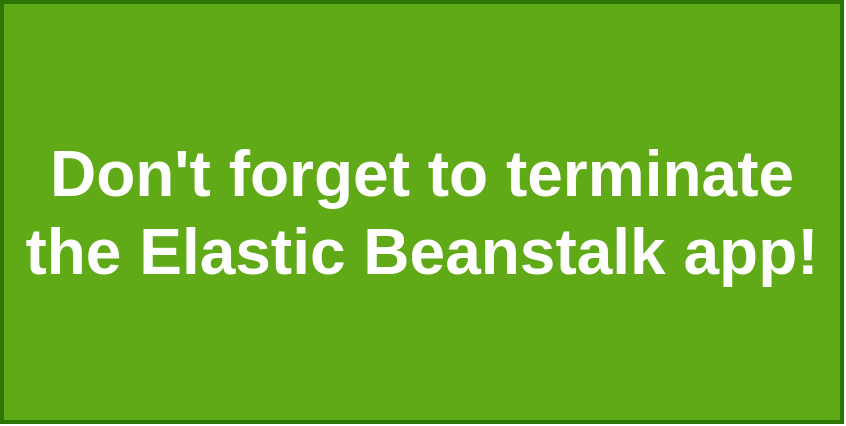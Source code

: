 <mxfile>
    <diagram id="54fc6e91-dc46-0006-33d2-0b6f42e0bc61" name="04 - remind">
        <mxGraphModel dx="953" dy="982" grid="1" gridSize="10" guides="1" tooltips="1" connect="1" arrows="1" fold="1" page="1" pageScale="1" pageWidth="3300" pageHeight="4681" background="#ffffff" math="0" shadow="0">
            <root>
                <mxCell id="0"/>
                <mxCell id="1" parent="0"/>
                <mxCell id="2" value="Don't forget to terminate the Elastic Beanstalk app!" style="rounded=0;whiteSpace=wrap;html=1;strokeWidth=2;fontSize=32;align=center;fillColor=#60a917;strokeColor=#2D7600;fontStyle=1;fontColor=#ffffff;" parent="1" vertex="1">
                    <mxGeometry x="620" y="180" width="420" height="210" as="geometry"/>
                </mxCell>
            </root>
        </mxGraphModel>
    </diagram>
    <diagram id="93ca1341-e49f-e3c5-b386-9a1cc1311372" name="05 - issues">
        <mxGraphModel dx="575" dy="468" grid="1" gridSize="10" guides="1" tooltips="1" connect="1" arrows="1" fold="1" page="1" pageScale="1" pageWidth="3300" pageHeight="4681" background="#ffffff" math="0" shadow="0">
            <root>
                <mxCell id="0"/>
                <mxCell id="1" parent="0"/>
                <mxCell id="2" value="How do we connect to a database from a container?" style="rounded=0;whiteSpace=wrap;html=1;strokeWidth=2;fontSize=16;align=center;strokeColor=#000;" parent="1" vertex="1">
                    <mxGeometry x="430" y="370" width="410" height="60" as="geometry"/>
                </mxCell>
                <mxCell id="3" value="Single Container Deployment Issues" style="text;html=1;strokeColor=#000;fillColor=none;align=center;verticalAlign=middle;whiteSpace=wrap;rounded=0;fontSize=20;fontStyle=1;fontColor=#000;" parent="1" vertex="1">
                    <mxGeometry x="522.5" y="150" width="225" height="60" as="geometry"/>
                </mxCell>
                <mxCell id="5" value="Our image was built multiple times" style="rounded=0;whiteSpace=wrap;html=1;strokeWidth=2;fontSize=16;align=center;strokeColor=#000;" parent="1" vertex="1">
                    <mxGeometry x="430" y="300" width="410" height="60" as="geometry"/>
                </mxCell>
                <mxCell id="6" value="The app was simple - no outside dependencies" style="rounded=0;whiteSpace=wrap;html=1;strokeWidth=2;fontSize=16;align=center;strokeColor=#000;" parent="1" vertex="1">
                    <mxGeometry x="430" y="230" width="410" height="60" as="geometry"/>
                </mxCell>
            </root>
        </mxGraphModel>
    </diagram>
    <diagram id="6f4db330-362f-f4d7-7f4a-f52c910a2537" name="06 - fib">
        <mxGraphModel dx="1207" dy="982" grid="1" gridSize="10" guides="1" tooltips="1" connect="1" arrows="1" fold="1" page="1" pageScale="1" pageWidth="3300" pageHeight="4681" background="#ffffff" math="0" shadow="0">
            <root>
                <mxCell id="0"/>
                <mxCell id="1" parent="0"/>
                <mxCell id="2" value="1" style="rounded=0;whiteSpace=wrap;html=1;strokeWidth=2;fontSize=20;align=center;strokeColor=#000;" parent="1" vertex="1">
                    <mxGeometry x="320" y="270" width="60" height="50" as="geometry"/>
                </mxCell>
                <mxCell id="3" value="Fib Sequence:" style="text;html=1;strokeColor=#000;fillColor=none;align=center;verticalAlign=middle;whiteSpace=wrap;rounded=0;fontSize=20;fontStyle=1;fontColor=#000;" parent="1" vertex="1">
                    <mxGeometry x="280" y="230" width="200" height="20" as="geometry"/>
                </mxCell>
                <mxCell id="4" value="1" style="rounded=0;whiteSpace=wrap;html=1;strokeWidth=2;fontSize=20;align=center;strokeColor=#000;" parent="1" vertex="1">
                    <mxGeometry x="380" y="270" width="60" height="50" as="geometry"/>
                </mxCell>
                <mxCell id="5" value="2" style="rounded=0;whiteSpace=wrap;html=1;strokeWidth=2;fontSize=20;align=center;strokeColor=#000;" parent="1" vertex="1">
                    <mxGeometry x="440" y="270" width="60" height="50" as="geometry"/>
                </mxCell>
                <mxCell id="6" value="3" style="rounded=0;whiteSpace=wrap;html=1;strokeWidth=2;fontSize=20;align=center;strokeColor=#000;" parent="1" vertex="1">
                    <mxGeometry x="500" y="270" width="60" height="50" as="geometry"/>
                </mxCell>
                <mxCell id="7" value="5" style="rounded=0;whiteSpace=wrap;html=1;strokeWidth=2;fontSize=20;align=center;strokeColor=#000;" parent="1" vertex="1">
                    <mxGeometry x="560" y="270" width="60" height="50" as="geometry"/>
                </mxCell>
                <mxCell id="8" value="8" style="rounded=0;whiteSpace=wrap;html=1;strokeWidth=2;fontSize=20;align=center;strokeColor=#000;" parent="1" vertex="1">
                    <mxGeometry x="620" y="270" width="60" height="50" as="geometry"/>
                </mxCell>
                <mxCell id="9" value="13" style="rounded=0;whiteSpace=wrap;html=1;strokeWidth=2;fontSize=20;align=center;strokeColor=#000;" parent="1" vertex="1">
                    <mxGeometry x="680" y="270" width="60" height="50" as="geometry"/>
                </mxCell>
                <mxCell id="10" value="21" style="rounded=0;whiteSpace=wrap;html=1;strokeWidth=2;fontSize=20;align=center;strokeColor=#000;" parent="1" vertex="1">
                    <mxGeometry x="740" y="270" width="60" height="50" as="geometry"/>
                </mxCell>
                <mxCell id="11" value="..." style="rounded=0;whiteSpace=wrap;html=1;strokeWidth=2;fontSize=20;align=center;strokeColor=#000;" parent="1" vertex="1">
                    <mxGeometry x="800" y="270" width="60" height="50" as="geometry"/>
                </mxCell>
                <mxCell id="21" value="0" style="text;html=1;strokeColor=#000;fillColor=none;align=center;verticalAlign=middle;whiteSpace=wrap;rounded=0;fontSize=20;fontColor=#000;" parent="1" vertex="1">
                    <mxGeometry x="330" y="330" width="40" height="20" as="geometry"/>
                </mxCell>
                <mxCell id="22" value="1" style="text;html=1;strokeColor=#000;fillColor=none;align=center;verticalAlign=middle;whiteSpace=wrap;rounded=0;fontSize=20;fontColor=#000;" parent="1" vertex="1">
                    <mxGeometry x="390" y="330" width="40" height="20" as="geometry"/>
                </mxCell>
                <mxCell id="23" value="2" style="text;html=1;strokeColor=#000;fillColor=none;align=center;verticalAlign=middle;whiteSpace=wrap;rounded=0;fontSize=20;fontColor=#000;" parent="1" vertex="1">
                    <mxGeometry x="450" y="330" width="40" height="20" as="geometry"/>
                </mxCell>
                <mxCell id="24" value="3" style="text;html=1;strokeColor=#000;fillColor=none;align=center;verticalAlign=middle;whiteSpace=wrap;rounded=0;fontSize=20;fontColor=#000;" parent="1" vertex="1">
                    <mxGeometry x="510" y="330" width="40" height="20" as="geometry"/>
                </mxCell>
                <mxCell id="25" value="4" style="text;html=1;strokeColor=#000;fillColor=none;align=center;verticalAlign=middle;whiteSpace=wrap;rounded=0;fontSize=20;fontColor=#000;" parent="1" vertex="1">
                    <mxGeometry x="570" y="330" width="40" height="20" as="geometry"/>
                </mxCell>
                <mxCell id="26" value="5" style="text;html=1;strokeColor=#000;fillColor=none;align=center;verticalAlign=middle;whiteSpace=wrap;rounded=0;fontSize=20;fontColor=#000;" parent="1" vertex="1">
                    <mxGeometry x="630" y="330" width="40" height="20" as="geometry"/>
                </mxCell>
                <mxCell id="27" value="6" style="text;html=1;strokeColor=#000;fillColor=none;align=center;verticalAlign=middle;whiteSpace=wrap;rounded=0;fontSize=20;fontColor=#000;" parent="1" vertex="1">
                    <mxGeometry x="690" y="330" width="40" height="20" as="geometry"/>
                </mxCell>
                <mxCell id="28" value="7" style="text;html=1;strokeColor=#000;fillColor=none;align=center;verticalAlign=middle;whiteSpace=wrap;rounded=0;fontSize=20;fontColor=#000;" parent="1" vertex="1">
                    <mxGeometry x="750" y="330" width="40" height="20" as="geometry"/>
                </mxCell>
                <mxCell id="29" value="Value" style="rounded=0;whiteSpace=wrap;html=1;strokeWidth=2;fontSize=20;align=center;fillColor=#1ba1e2;strokeColor=#000;fontColor=#ffffff;" parent="1" vertex="1">
                    <mxGeometry x="230" y="270" width="90" height="50" as="geometry"/>
                </mxCell>
                <mxCell id="30" value="Index" style="rounded=0;whiteSpace=wrap;html=1;strokeWidth=2;fontSize=20;align=center;fillColor=#60a917;strokeColor=#000;fontColor=#ffffff;" parent="1" vertex="1">
                    <mxGeometry x="230" y="320" width="90" height="40" as="geometry"/>
                </mxCell>
                <mxCell id="31" style="edgeStyle=orthogonalEdgeStyle;rounded=0;html=1;exitX=0.5;exitY=0;entryX=0.5;entryY=0;jettySize=auto;orthogonalLoop=1;strokeWidth=3;fontSize=16;strokeColor=#000;" parent="1" source="27" target="27" edge="1">
                    <mxGeometry relative="1" as="geometry"/>
                </mxCell>
            </root>
        </mxGraphModel>
    </diagram>
    <diagram id="251265c4-1342-70f2-24f1-a15969e57a1b" name="08 - mock">
        <mxGraphModel dx="1207" dy="982" grid="1" gridSize="10" guides="1" tooltips="1" connect="1" arrows="1" fold="1" page="1" pageScale="1" pageWidth="3300" pageHeight="4681" background="#ffffff" math="0" shadow="0">
            <root>
                <mxCell id="0"/>
                <mxCell id="1" parent="0"/>
                <mxCell id="2" value="" style="strokeWidth=1;shadow=0;dashed=0;align=center;html=1;shape=mxgraph.mockup.containers.browserWindow;rSize=0;fillColor=#ffffff;strokeColor=#666666;mainText=,;recursiveResize=0;fontSize=20;fontColor=#000;" parent="1" vertex="1">
                    <mxGeometry x="330" y="200" width="620" height="430" as="geometry"/>
                </mxCell>
                <mxCell id="3" value="Page 1" style="strokeWidth=1;shadow=0;dashed=0;align=center;html=1;shape=mxgraph.mockup.containers.anchor;fontSize=17;fontColor=#666666;align=left;" parent="2" vertex="1">
                    <mxGeometry x="60" y="12" width="110" height="26" as="geometry"/>
                </mxCell>
                <mxCell id="4" value="https://www.draw.io" style="strokeWidth=1;shadow=0;dashed=0;align=center;html=1;shape=mxgraph.mockup.containers.anchor;rSize=0;fontSize=17;fontColor=#666666;align=left;" parent="2" vertex="1">
                    <mxGeometry x="130" y="60" width="250" height="26" as="geometry"/>
                </mxCell>
                <mxCell id="5" value="Fib Calculator" style="rounded=0;whiteSpace=wrap;html=1;strokeWidth=2;fontSize=20;align=center;" parent="2" vertex="1">
                    <mxGeometry y="110" width="620" height="50" as="geometry"/>
                </mxCell>
                <mxCell id="6" value="7" style="rounded=0;whiteSpace=wrap;html=1;strokeWidth=2;fontSize=20;align=center;" parent="2" vertex="1">
                    <mxGeometry x="310" y="185" width="100" height="30" as="geometry"/>
                </mxCell>
                <mxCell id="7" value="Submit" style="rounded=0;whiteSpace=wrap;html=1;strokeWidth=2;fontSize=20;align=center;" parent="2" vertex="1">
                    <mxGeometry x="420" y="185" width="100" height="30" as="geometry"/>
                </mxCell>
                <mxCell id="8" value="Enter your index:" style="text;html=1;strokeColor=none;fillColor=none;align=center;verticalAlign=middle;whiteSpace=wrap;rounded=0;fontSize=20;fontColor=#000;" parent="2" vertex="1">
                    <mxGeometry x="130" y="190" width="170" height="20" as="geometry"/>
                </mxCell>
                <mxCell id="9" value="Indicies I have seen:" style="text;html=1;strokeColor=none;fillColor=none;align=center;verticalAlign=middle;whiteSpace=wrap;rounded=0;fontSize=20;fontStyle=1;fontColor=#000;" parent="2" vertex="1">
                    <mxGeometry x="205" y="240" width="210" height="20" as="geometry"/>
                </mxCell>
                <mxCell id="10" value="Calculated Values:" style="text;html=1;strokeColor=none;fillColor=none;align=center;verticalAlign=middle;whiteSpace=wrap;rounded=0;fontSize=20;fontStyle=1;fontColor=#000;" parent="2" vertex="1">
                    <mxGeometry x="205" y="320" width="210" height="20" as="geometry"/>
                </mxCell>
                <mxCell id="11" value="For index 10 I calculated 89" style="text;html=1;strokeColor=none;fillColor=none;align=center;verticalAlign=middle;whiteSpace=wrap;rounded=0;fontSize=20;fontColor=#000;" parent="2" vertex="1">
                    <mxGeometry x="170" y="367" width="280" height="20" as="geometry"/>
                </mxCell>
                <mxCell id="12" value="For index 5 I calculated 8" style="text;html=1;strokeColor=none;fillColor=none;align=center;verticalAlign=middle;whiteSpace=wrap;rounded=0;fontSize=20;fontColor=#000;" parent="2" vertex="1">
                    <mxGeometry x="170" y="397" width="280" height="20" as="geometry"/>
                </mxCell>
                <mxCell id="13" value="10, 5, 7" style="text;html=1;strokeColor=none;fillColor=none;align=center;verticalAlign=middle;whiteSpace=wrap;rounded=0;fontSize=20;fontColor=#000;" parent="2" vertex="1">
                    <mxGeometry x="180" y="270" width="280" height="20" as="geometry"/>
                </mxCell>
                <mxCell id="14" style="edgeStyle=orthogonalEdgeStyle;rounded=0;html=1;exitX=0.5;exitY=1;entryX=0.5;entryY=1;jettySize=auto;orthogonalLoop=1;strokeWidth=3;fontSize=32;" parent="2" source="6" target="6" edge="1">
                    <mxGeometry relative="1" as="geometry"/>
                </mxCell>
                <mxCell id="15" value="For index 7 I calculated 21" style="text;html=1;strokeColor=none;fillColor=none;align=center;verticalAlign=middle;whiteSpace=wrap;rounded=0;fontSize=20;fontColor=#000;" parent="2" vertex="1">
                    <mxGeometry x="170" y="345" width="280" height="20" as="geometry"/>
                </mxCell>
                <mxCell id="16" style="edgeStyle=orthogonalEdgeStyle;rounded=0;html=1;exitX=0.75;exitY=1;entryX=0.75;entryY=1;jettySize=auto;orthogonalLoop=1;strokeWidth=3;fontSize=32;" parent="2" source="13" target="13" edge="1">
                    <mxGeometry relative="1" as="geometry"/>
                </mxCell>
            </root>
        </mxGraphModel>
    </diagram>
    <diagram name="09 - other" id="14dd3292-0138-9fc9-73a6-5a146a486358">
        <mxGraphModel dx="1386" dy="982" grid="1" gridSize="10" guides="1" tooltips="1" connect="1" arrows="1" fold="1" page="1" pageScale="1" pageWidth="3300" pageHeight="4681" background="#ffffff" math="0" shadow="0">
            <root>
                <mxCell id="0"/>
                <mxCell id="1" parent="0"/>
                <mxCell id="2" value="" style="strokeWidth=1;shadow=0;dashed=0;align=center;html=1;shape=mxgraph.mockup.containers.browserWindow;rSize=0;fillColor=#ffffff;strokeColor=#666666;mainText=,;recursiveResize=0;fontSize=20;" parent="1" vertex="1">
                    <mxGeometry x="310" y="110" width="620" height="430" as="geometry"/>
                </mxCell>
                <mxCell id="3" value="Page 1" style="strokeWidth=1;shadow=0;dashed=0;align=center;html=1;shape=mxgraph.mockup.containers.anchor;fontSize=17;fontColor=#666666;align=left;" parent="2" vertex="1">
                    <mxGeometry x="60" y="12" width="110" height="26" as="geometry"/>
                </mxCell>
                <mxCell id="4" value="https://www.draw.io" style="strokeWidth=1;shadow=0;dashed=0;align=center;html=1;shape=mxgraph.mockup.containers.anchor;rSize=0;fontSize=17;fontColor=#666666;align=left;" parent="2" vertex="1">
                    <mxGeometry x="130" y="60" width="250" height="26" as="geometry"/>
                </mxCell>
                <mxCell id="5" value="Fib Calculator" style="rounded=0;whiteSpace=wrap;html=1;strokeWidth=2;fontSize=20;align=center;" parent="2" vertex="1">
                    <mxGeometry y="110" width="620" height="50" as="geometry"/>
                </mxCell>
                <mxCell id="6" value="7" style="rounded=0;whiteSpace=wrap;html=1;strokeWidth=2;fontSize=20;align=center;" parent="2" vertex="1">
                    <mxGeometry x="310" y="185" width="100" height="30" as="geometry"/>
                </mxCell>
                <mxCell id="7" value="Submit" style="rounded=0;whiteSpace=wrap;html=1;strokeWidth=2;fontSize=20;align=center;" parent="2" vertex="1">
                    <mxGeometry x="420" y="185" width="100" height="30" as="geometry"/>
                </mxCell>
                <mxCell id="8" value="Enter your index:" style="text;html=1;strokeColor=none;fillColor=none;align=center;verticalAlign=middle;whiteSpace=wrap;rounded=0;fontSize=20;" parent="2" vertex="1">
                    <mxGeometry x="130" y="190" width="170" height="20" as="geometry"/>
                </mxCell>
                <mxCell id="9" value="Indicies I have seen:" style="text;html=1;strokeColor=none;fillColor=none;align=center;verticalAlign=middle;whiteSpace=wrap;rounded=0;fontSize=20;fontStyle=1" parent="2" vertex="1">
                    <mxGeometry x="205" y="240" width="210" height="20" as="geometry"/>
                </mxCell>
                <mxCell id="10" value="Calculated Values:" style="text;html=1;strokeColor=none;fillColor=none;align=center;verticalAlign=middle;whiteSpace=wrap;rounded=0;fontSize=20;fontStyle=1" parent="2" vertex="1">
                    <mxGeometry x="205" y="320" width="210" height="20" as="geometry"/>
                </mxCell>
                <mxCell id="11" value="For index 10 I calculated 89" style="text;html=1;strokeColor=none;fillColor=none;align=center;verticalAlign=middle;whiteSpace=wrap;rounded=0;fontSize=20;" parent="2" vertex="1">
                    <mxGeometry x="170" y="367" width="280" height="20" as="geometry"/>
                </mxCell>
                <mxCell id="12" value="For index 5 I calculated 8" style="text;html=1;strokeColor=none;fillColor=none;align=center;verticalAlign=middle;whiteSpace=wrap;rounded=0;fontSize=20;" parent="2" vertex="1">
                    <mxGeometry x="170" y="397" width="280" height="20" as="geometry"/>
                </mxCell>
                <mxCell id="13" value="10, 5, 7" style="text;html=1;strokeColor=none;fillColor=none;align=center;verticalAlign=middle;whiteSpace=wrap;rounded=0;fontSize=20;" parent="2" vertex="1">
                    <mxGeometry x="180" y="270" width="280" height="20" as="geometry"/>
                </mxCell>
                <mxCell id="14" style="edgeStyle=orthogonalEdgeStyle;rounded=0;html=1;exitX=0.5;exitY=1;entryX=0.5;entryY=1;jettySize=auto;orthogonalLoop=1;strokeWidth=3;fontSize=32;" parent="2" source="6" target="6" edge="1">
                    <mxGeometry relative="1" as="geometry"/>
                </mxCell>
                <mxCell id="15" value="For index 7 I calculated 21" style="text;html=1;strokeColor=none;fillColor=none;align=center;verticalAlign=middle;whiteSpace=wrap;rounded=0;fontSize=20;" parent="2" vertex="1">
                    <mxGeometry x="170" y="345" width="280" height="20" as="geometry"/>
                </mxCell>
                <mxCell id="16" style="edgeStyle=orthogonalEdgeStyle;rounded=0;html=1;exitX=0.75;exitY=1;entryX=0.75;entryY=1;jettySize=auto;orthogonalLoop=1;strokeWidth=3;fontSize=32;" parent="2" source="13" target="13" edge="1">
                    <mxGeometry relative="1" as="geometry"/>
                </mxCell>
                <mxCell id="17" value="" style="strokeWidth=1;shadow=0;dashed=0;align=center;html=1;shape=mxgraph.mockup.containers.browserWindow;rSize=0;fillColor=#ffffff;strokeColor=#666666;mainText=,;recursiveResize=0;fontSize=20;" parent="1" vertex="1">
                    <mxGeometry x="950" y="110" width="620" height="430" as="geometry"/>
                </mxCell>
                <mxCell id="18" value="Page 1" style="strokeWidth=1;shadow=0;dashed=0;align=center;html=1;shape=mxgraph.mockup.containers.anchor;fontSize=17;fontColor=#666666;align=left;" parent="17" vertex="1">
                    <mxGeometry x="60" y="12" width="110" height="26" as="geometry"/>
                </mxCell>
                <mxCell id="19" value="https://www.draw.io" style="strokeWidth=1;shadow=0;dashed=0;align=center;html=1;shape=mxgraph.mockup.containers.anchor;rSize=0;fontSize=17;fontColor=#666666;align=left;" parent="17" vertex="1">
                    <mxGeometry x="130" y="60" width="250" height="26" as="geometry"/>
                </mxCell>
                <mxCell id="20" value="Fib Calculator" style="rounded=0;whiteSpace=wrap;html=1;strokeWidth=2;fontSize=20;align=center;" parent="17" vertex="1">
                    <mxGeometry y="110" width="620" height="50" as="geometry"/>
                </mxCell>
                <mxCell id="23" value="Im some other page" style="text;html=1;strokeColor=none;fillColor=none;align=center;verticalAlign=middle;whiteSpace=wrap;rounded=0;fontSize=20;" parent="17" vertex="1">
                    <mxGeometry x="225" y="190" width="170" height="20" as="geometry"/>
                </mxCell>
                <mxCell id="29" style="edgeStyle=orthogonalEdgeStyle;rounded=0;html=1;exitX=0.5;exitY=1;entryX=0.5;entryY=1;jettySize=auto;orthogonalLoop=1;strokeWidth=3;fontSize=32;" parent="17" edge="1">
                    <mxGeometry relative="1" as="geometry">
                        <mxPoint x="360" y="215" as="sourcePoint"/>
                        <mxPoint x="360" y="215" as="targetPoint"/>
                    </mxGeometry>
                </mxCell>
            </root>
        </mxGraphModel>
    </diagram>
    <diagram id="339b960a-f68f-f5a7-eaef-f196dfac6a0c" name="07 - app">
        <mxGraphModel dx="1386" dy="982" grid="1" gridSize="10" guides="1" tooltips="1" connect="1" arrows="1" fold="1" page="1" pageScale="1" pageWidth="3300" pageHeight="4681" background="#ffffff" math="0" shadow="0">
            <root>
                <mxCell id="0"/>
                <mxCell id="1" parent="0"/>
                <mxCell id="2" value="" style="strokeWidth=1;shadow=0;dashed=0;align=center;html=1;shape=mxgraph.mockup.containers.browserWindow;rSize=0;fillColor=#ffffff;strokeColor=#000;mainText=,;recursiveResize=0;fontSize=20;" parent="1" vertex="1">
                    <mxGeometry x="340" y="305" width="330" height="220" as="geometry"/>
                </mxCell>
                <mxCell id="3" value="Page 1" style="strokeWidth=1;shadow=0;dashed=0;align=center;html=1;shape=mxgraph.mockup.containers.anchor;fontSize=17;fontColor=#666666;align=left;strokeColor=#000;" parent="2" vertex="1">
                    <mxGeometry x="60" y="12" width="110" height="26" as="geometry"/>
                </mxCell>
                <mxCell id="4" value="https://www.draw.io" style="strokeWidth=1;shadow=0;dashed=0;align=center;html=1;shape=mxgraph.mockup.containers.anchor;rSize=0;fontSize=17;fontColor=#666666;align=left;strokeColor=#000;" parent="2" vertex="1">
                    <mxGeometry x="130" y="60" width="250" height="26" as="geometry"/>
                </mxCell>
                <mxCell id="6" style="edgeStyle=orthogonalEdgeStyle;rounded=0;html=1;exitX=0;exitY=0.5;jettySize=auto;orthogonalLoop=1;strokeWidth=3;fontSize=20;strokeColor=#000;" parent="1" source="5" edge="1">
                    <mxGeometry relative="1" as="geometry">
                        <mxPoint x="670" y="415" as="targetPoint"/>
                    </mxGeometry>
                </mxCell>
                <mxCell id="12" style="edgeStyle=orthogonalEdgeStyle;rounded=0;html=1;exitX=1;exitY=0.5;jettySize=auto;orthogonalLoop=1;strokeWidth=3;fontSize=20;strokeColor=#000;" parent="1" source="5" target="8" edge="1">
                    <mxGeometry relative="1" as="geometry"/>
                </mxCell>
                <mxCell id="13" style="edgeStyle=orthogonalEdgeStyle;rounded=0;html=1;exitX=1;exitY=0.5;entryX=0;entryY=0.5;jettySize=auto;orthogonalLoop=1;strokeWidth=3;fontSize=20;strokeColor=#000;" parent="1" source="5" target="7" edge="1">
                    <mxGeometry relative="1" as="geometry"/>
                </mxCell>
                <mxCell id="5" value="Nginx" style="rounded=0;whiteSpace=wrap;html=1;strokeWidth=2;fontSize=20;align=center;strokeColor=#000;" parent="1" vertex="1">
                    <mxGeometry x="740" y="373" width="150" height="84" as="geometry"/>
                </mxCell>
                <mxCell id="18" style="edgeStyle=orthogonalEdgeStyle;rounded=0;html=1;exitX=0.5;exitY=1;entryX=0.5;entryY=0;jettySize=auto;orthogonalLoop=1;strokeWidth=3;fontSize=20;strokeColor=#000;" parent="1" source="7" target="8" edge="1">
                    <mxGeometry relative="1" as="geometry"/>
                </mxCell>
                <mxCell id="7" value="React Server" style="rounded=0;whiteSpace=wrap;html=1;strokeWidth=2;fontSize=20;align=center;strokeColor=#000;" parent="1" vertex="1">
                    <mxGeometry x="970" y="259" width="150" height="84" as="geometry"/>
                </mxCell>
                <mxCell id="14" style="edgeStyle=orthogonalEdgeStyle;rounded=0;html=1;exitX=1;exitY=0.5;jettySize=auto;orthogonalLoop=1;strokeWidth=3;fontSize=20;strokeColor=#000;" parent="1" source="8" target="9" edge="1">
                    <mxGeometry relative="1" as="geometry"/>
                </mxCell>
                <mxCell id="15" style="edgeStyle=orthogonalEdgeStyle;rounded=0;html=1;exitX=1;exitY=0.5;entryX=0;entryY=0.5;jettySize=auto;orthogonalLoop=1;strokeWidth=3;fontSize=20;strokeColor=#000;" parent="1" source="8" target="11" edge="1">
                    <mxGeometry relative="1" as="geometry"/>
                </mxCell>
                <mxCell id="8" value="Express Server" style="rounded=0;whiteSpace=wrap;html=1;strokeWidth=2;fontSize=20;align=center;strokeColor=#000;" parent="1" vertex="1">
                    <mxGeometry x="970" y="373" width="150" height="84" as="geometry"/>
                </mxCell>
                <mxCell id="20" style="edgeStyle=orthogonalEdgeStyle;rounded=0;html=1;exitX=0.75;exitY=0;entryX=0.75;entryY=1;jettySize=auto;orthogonalLoop=1;strokeWidth=3;fontSize=20;strokeColor=#000;" parent="1" source="9" target="16" edge="1">
                    <mxGeometry relative="1" as="geometry"/>
                </mxCell>
                <mxCell id="9" value="Redis" style="rounded=0;whiteSpace=wrap;html=1;strokeWidth=2;fontSize=20;align=center;strokeColor=#000;" parent="1" vertex="1">
                    <mxGeometry x="1200" y="373" width="150" height="84" as="geometry"/>
                </mxCell>
                <mxCell id="10" value="Development" style="rounded=0;whiteSpace=wrap;html=1;strokeWidth=2;fontSize=20;align=center;fillColor=#1ba1e2;strokeColor=#006EAF;fontStyle=1;fontColor=#ffffff;" parent="1" vertex="1">
                    <mxGeometry x="440" y="200" width="220" height="70" as="geometry"/>
                </mxCell>
                <mxCell id="11" value="Postgres" style="rounded=0;whiteSpace=wrap;html=1;strokeWidth=2;fontSize=20;align=center;strokeColor=#000;" parent="1" vertex="1">
                    <mxGeometry x="1200" y="490" width="150" height="84" as="geometry"/>
                </mxCell>
                <mxCell id="19" style="edgeStyle=orthogonalEdgeStyle;rounded=0;html=1;exitX=0.25;exitY=1;entryX=0.25;entryY=0;jettySize=auto;orthogonalLoop=1;strokeWidth=3;fontSize=20;strokeColor=#000;" parent="1" source="16" target="9" edge="1">
                    <mxGeometry relative="1" as="geometry"/>
                </mxCell>
                <mxCell id="16" value="Worker" style="rounded=0;whiteSpace=wrap;html=1;strokeWidth=2;fontSize=20;align=center;strokeColor=#000;" parent="1" vertex="1">
                    <mxGeometry x="1200" y="259" width="150" height="84" as="geometry"/>
                </mxCell>
            </root>
        </mxGraphModel>
    </diagram>
    <diagram name="10 - redis" id="64a60919-5447-65ff-3a68-9b141820febf">
        <mxGraphModel dx="1386" dy="982" grid="1" gridSize="10" guides="1" tooltips="1" connect="1" arrows="1" fold="1" page="1" pageScale="1" pageWidth="3300" pageHeight="4681" background="#ffffff" math="0" shadow="0">
            <root>
                <mxCell id="0"/>
                <mxCell id="1" parent="0"/>
                <mxCell id="2" value="" style="strokeWidth=1;shadow=0;dashed=0;align=center;html=1;shape=mxgraph.mockup.containers.browserWindow;rSize=0;fillColor=none;mainText=,;recursiveResize=0;fontSize=20;" parent="1" vertex="1">
                    <mxGeometry x="310" y="110" width="620" height="430" as="geometry"/>
                </mxCell>
                <mxCell id="3" value="Page 1" style="strokeWidth=1;shadow=0;dashed=0;align=center;html=1;shape=mxgraph.mockup.containers.anchor;fontSize=17;fontColor=#666666;align=left;strokeColor=#000;" parent="2" vertex="1">
                    <mxGeometry x="60" y="12" width="110" height="26" as="geometry"/>
                </mxCell>
                <mxCell id="4" value="https://www.draw.io" style="strokeWidth=1;shadow=0;dashed=0;align=center;html=1;shape=mxgraph.mockup.containers.anchor;rSize=0;fontSize=17;fontColor=#666666;align=left;strokeColor=#000;" parent="2" vertex="1">
                    <mxGeometry x="130" y="60" width="250" height="26" as="geometry"/>
                </mxCell>
                <mxCell id="5" value="Fib Calculator" style="rounded=0;whiteSpace=wrap;html=1;strokeWidth=2;fontSize=20;align=center;strokeColor=#000;" parent="2" vertex="1">
                    <mxGeometry y="110" width="620" height="50" as="geometry"/>
                </mxCell>
                <mxCell id="6" value="" style="rounded=0;whiteSpace=wrap;html=1;strokeWidth=2;fontSize=20;align=center;strokeColor=#000;" parent="2" vertex="1">
                    <mxGeometry x="310" y="185" width="100" height="30" as="geometry"/>
                </mxCell>
                <mxCell id="7" value="Submit" style="rounded=0;whiteSpace=wrap;html=1;strokeWidth=2;fontSize=20;align=center;strokeColor=#000;" parent="2" vertex="1">
                    <mxGeometry x="420" y="185" width="100" height="30" as="geometry"/>
                </mxCell>
                <mxCell id="8" value="Enter your value:" style="text;html=1;strokeColor=#000;fillColor=none;align=center;verticalAlign=middle;whiteSpace=wrap;rounded=0;fontSize=20;fontColor=#000;" parent="2" vertex="1">
                    <mxGeometry x="130" y="190" width="170" height="20" as="geometry"/>
                </mxCell>
                <mxCell id="9" value="Values I have seen:" style="text;html=1;strokeColor=#000;fillColor=none;align=center;verticalAlign=middle;whiteSpace=wrap;rounded=0;fontSize=20;fontStyle=1;fontColor=#000;" parent="2" vertex="1">
                    <mxGeometry x="205" y="240" width="210" height="20" as="geometry"/>
                </mxCell>
                <mxCell id="10" value="Calculated Values:" style="text;html=1;strokeColor=#000;fillColor=none;align=center;verticalAlign=middle;whiteSpace=wrap;rounded=0;fontSize=20;fontStyle=1;fontColor=#000;" parent="2" vertex="1">
                    <mxGeometry x="205" y="320" width="210" height="20" as="geometry"/>
                </mxCell>
                <mxCell id="11" value="For index 10 I calculated 89" style="text;html=1;strokeColor=#000;fillColor=none;align=center;verticalAlign=middle;whiteSpace=wrap;rounded=0;fontSize=20;fontColor=#000;" parent="2" vertex="1">
                    <mxGeometry x="170" y="360" width="280" height="20" as="geometry"/>
                </mxCell>
                <mxCell id="12" value="For index 5 I calculated 8" style="text;html=1;strokeColor=#000;fillColor=none;align=center;verticalAlign=middle;whiteSpace=wrap;rounded=0;fontSize=20;fontColor=#000;" parent="2" vertex="1">
                    <mxGeometry x="170" y="390" width="280" height="20" as="geometry"/>
                </mxCell>
                <mxCell id="13" value="10, 5" style="text;html=1;strokeColor=#000;fillColor=none;align=center;verticalAlign=middle;whiteSpace=wrap;rounded=0;fontSize=20;fontColor=#000;" parent="2" vertex="1">
                    <mxGeometry x="255" y="270" width="110" height="20" as="geometry"/>
                </mxCell>
                <mxCell id="18" style="edgeStyle=orthogonalEdgeStyle;rounded=0;html=1;exitX=0;exitY=0.5;entryX=1;entryY=0.25;jettySize=auto;orthogonalLoop=1;strokeWidth=3;fontSize=14;strokeColor=#000;" parent="1" source="15" target="12" edge="1">
                    <mxGeometry relative="1" as="geometry"/>
                </mxCell>
                <mxCell id="15" value="Redis" style="rounded=0;whiteSpace=wrap;html=1;strokeWidth=2;fontSize=20;align=center;fillColor=#60a917;strokeColor=#000;fontColor=#ffffff;" parent="1" vertex="1">
                    <mxGeometry x="980" y="450" width="150" height="84" as="geometry"/>
                </mxCell>
                <mxCell id="17" style="edgeStyle=orthogonalEdgeStyle;rounded=0;html=1;exitX=0;exitY=0.5;jettySize=auto;orthogonalLoop=1;strokeWidth=3;fontSize=14;strokeColor=#000;" parent="1" source="16" target="13" edge="1">
                    <mxGeometry relative="1" as="geometry"/>
                </mxCell>
                <mxCell id="16" value="Postgres" style="rounded=0;whiteSpace=wrap;html=1;strokeWidth=2;fontSize=20;align=center;fillColor=#1ba1e2;strokeColor=#000;fontColor=#ffffff;" parent="1" vertex="1">
                    <mxGeometry x="980" y="348" width="150" height="84" as="geometry"/>
                </mxCell>
            </root>
        </mxGraphModel>
    </diagram>
    <diagram id="b2166a49-05ca-0dec-abb6-9b23968dccc9" name="09 - flow">
        <mxGraphModel dx="1386" dy="982" grid="1" gridSize="10" guides="1" tooltips="1" connect="1" arrows="1" fold="1" page="1" pageScale="1" pageWidth="3300" pageHeight="4681" background="#ffffff" math="0" shadow="0">
            <root>
                <mxCell id="0"/>
                <mxCell id="1" parent="0"/>
                <mxCell id="4" style="edgeStyle=orthogonalEdgeStyle;rounded=0;html=1;exitX=1;exitY=0.5;jettySize=auto;orthogonalLoop=1;strokeWidth=3;fontSize=20;strokeColor=#000;" parent="1" source="2" target="3" edge="1">
                    <mxGeometry relative="1" as="geometry"/>
                </mxCell>
                <mxCell id="2" value="User submits number" style="rounded=0;whiteSpace=wrap;html=1;strokeWidth=2;fontSize=20;align=center;strokeColor=#000;" parent="1" vertex="1">
                    <mxGeometry x="590" y="80" width="160" height="60" as="geometry"/>
                </mxCell>
                <mxCell id="6" style="edgeStyle=orthogonalEdgeStyle;rounded=0;html=1;exitX=0.5;exitY=1;jettySize=auto;orthogonalLoop=1;strokeWidth=3;fontSize=20;strokeColor=#000;" parent="1" source="3" target="5" edge="1">
                    <mxGeometry relative="1" as="geometry"/>
                </mxCell>
                <mxCell id="3" value="React App" style="rounded=0;whiteSpace=wrap;html=1;strokeWidth=2;fontSize=20;align=center;strokeColor=#000;" parent="1" vertex="1">
                    <mxGeometry x="810" y="80" width="160" height="60" as="geometry"/>
                </mxCell>
                <mxCell id="8" style="edgeStyle=orthogonalEdgeStyle;rounded=0;html=1;exitX=0.75;exitY=1;jettySize=auto;orthogonalLoop=1;strokeWidth=3;fontSize=20;strokeColor=#000;" parent="1" source="5" target="7" edge="1">
                    <mxGeometry relative="1" as="geometry"/>
                </mxCell>
                <mxCell id="11" style="edgeStyle=orthogonalEdgeStyle;rounded=0;html=1;exitX=0.25;exitY=1;entryX=0.5;entryY=0;jettySize=auto;orthogonalLoop=1;strokeWidth=3;fontSize=14;strokeColor=#000;" parent="1" source="5" target="10" edge="1">
                    <mxGeometry relative="1" as="geometry"/>
                </mxCell>
                <mxCell id="5" value="Express Server" style="rounded=0;whiteSpace=wrap;html=1;strokeWidth=2;fontSize=20;align=center;strokeColor=#000;" parent="1" vertex="1">
                    <mxGeometry x="810" y="170" width="160" height="60" as="geometry"/>
                </mxCell>
                <mxCell id="7" value="Postgres" style="rounded=0;whiteSpace=wrap;html=1;strokeWidth=2;fontSize=20;align=center;strokeColor=#000;" parent="1" vertex="1">
                    <mxGeometry x="950" y="280" width="160" height="60" as="geometry"/>
                </mxCell>
                <mxCell id="9" value="Stores a permanent list of indicies that have been received" style="text;html=1;strokeColor=#000;fillColor=none;align=center;verticalAlign=middle;whiteSpace=wrap;rounded=0;fontSize=14;fontStyle=2;fontColor=#000;" parent="1" vertex="1">
                    <mxGeometry x="942.5" y="340" width="175" height="58" as="geometry"/>
                </mxCell>
                <mxCell id="14" style="edgeStyle=orthogonalEdgeStyle;rounded=0;html=1;exitX=0.25;exitY=1;entryX=0.25;entryY=0;jettySize=auto;orthogonalLoop=1;strokeWidth=3;fontSize=14;strokeColor=#000;" parent="1" source="10" target="13" edge="1">
                    <mxGeometry relative="1" as="geometry"/>
                </mxCell>
                <mxCell id="10" value="Redis" style="rounded=0;whiteSpace=wrap;html=1;strokeWidth=2;fontSize=20;align=center;strokeColor=#000;" parent="1" vertex="1">
                    <mxGeometry x="700" y="280" width="160" height="60" as="geometry"/>
                </mxCell>
                <mxCell id="12" value="Stores all indices and calculated values as key-value pairs" style="text;html=1;strokeColor=#000;fillColor=none;align=right;verticalAlign=middle;whiteSpace=wrap;rounded=0;fontSize=14;fontStyle=2;fontColor=#000;" parent="1" vertex="1">
                    <mxGeometry x="520" y="282" width="175" height="58" as="geometry"/>
                </mxCell>
                <mxCell id="15" style="edgeStyle=orthogonalEdgeStyle;rounded=0;html=1;exitX=0.75;exitY=0;entryX=0.75;entryY=1;jettySize=auto;orthogonalLoop=1;strokeWidth=3;fontSize=14;strokeColor=#000;" parent="1" source="13" target="10" edge="1">
                    <mxGeometry relative="1" as="geometry"/>
                </mxCell>
                <mxCell id="13" value="Worker" style="rounded=0;whiteSpace=wrap;html=1;strokeWidth=2;fontSize=20;align=center;strokeColor=#000;" parent="1" vertex="1">
                    <mxGeometry x="700" y="398" width="160" height="60" as="geometry"/>
                </mxCell>
                <mxCell id="16" value="Watches redis for new indicies.&amp;nbsp; Pulls each new indice, calculates new value then puts it back into redis" style="text;html=1;strokeColor=#000;fillColor=none;align=right;verticalAlign=middle;whiteSpace=wrap;rounded=0;fontSize=14;fontStyle=2;fontColor=#000;" parent="1" vertex="1">
                    <mxGeometry x="480" y="390" width="215" height="66" as="geometry"/>
                </mxCell>
            </root>
        </mxGraphModel>
    </diagram>
    <diagram id="4f360c61-83eb-8bdf-836d-5e96df9c31fd" name="10 - js">
        <mxGraphModel dx="1386" dy="982" grid="1" gridSize="10" guides="1" tooltips="1" connect="1" arrows="1" fold="1" page="1" pageScale="1" pageWidth="3300" pageHeight="4681" background="#ffffff" math="0" shadow="0">
            <root>
                <mxCell id="0"/>
                <mxCell id="1" parent="0"/>
                <mxCell id="2" value="If you don't care about Javascript stuff then you can skip the next few videos and download the completed app" style="rounded=0;whiteSpace=wrap;html=1;strokeWidth=2;fontSize=32;align=center;fillColor=#1ba1e2;strokeColor=#006EAF;fontStyle=1;fontColor=#ffffff;" parent="1" vertex="1">
                    <mxGeometry x="580" y="220" width="530" height="230" as="geometry"/>
                </mxCell>
                <mxCell id="3" value="We're going to do just the JS side of the app right now&lt;font style=&quot;font-size: 44px&quot;&gt; &lt;br&gt;(no docker!)&lt;/font&gt;" style="rounded=0;whiteSpace=wrap;html=1;strokeWidth=2;fontSize=32;align=center;fillColor=#d80073;strokeColor=#A50040;fontStyle=1;fontColor=#ffffff;" parent="1" vertex="1">
                    <mxGeometry x="580" y="60" width="530" height="160" as="geometry"/>
                </mxCell>
            </root>
        </mxGraphModel>
    </diagram>
    <diagram id="20abb9cf-79db-436f-5530-0e5cb513d6e6" name="11 - reconcile">
        <mxGraphModel dx="1386" dy="982" grid="1" gridSize="10" guides="1" tooltips="1" connect="1" arrows="1" fold="1" page="1" pageScale="1" pageWidth="3300" pageHeight="4681" background="#ffffff" math="0" shadow="0">
            <root>
                <mxCell id="0"/>
                <mxCell id="1" parent="0"/>
                <mxCell id="5" style="edgeStyle=orthogonalEdgeStyle;rounded=0;html=1;exitX=0.5;exitY=1;jettySize=auto;orthogonalLoop=1;strokeWidth=3;fontSize=32;strokeColor=#000;" parent="1" source="2" target="4" edge="1">
                    <mxGeometry relative="1" as="geometry"/>
                </mxCell>
                <mxCell id="2" value="If you didn't write all the source code out in the last couple sections" style="rounded=0;whiteSpace=wrap;html=1;strokeWidth=2;fontSize=32;align=center;strokeColor=#000;" parent="1" vertex="1">
                    <mxGeometry x="610" y="215" width="370" height="180" as="geometry"/>
                </mxCell>
                <mxCell id="8" style="edgeStyle=orthogonalEdgeStyle;rounded=0;html=1;exitX=0.5;exitY=1;jettySize=auto;orthogonalLoop=1;strokeWidth=3;fontSize=32;strokeColor=#000;" parent="1" source="3" target="6" edge="1">
                    <mxGeometry relative="1" as="geometry"/>
                </mxCell>
                <mxCell id="3" value="If you wrote all the code with me" style="rounded=0;whiteSpace=wrap;html=1;strokeWidth=2;fontSize=32;align=center;strokeColor=#000;" parent="1" vertex="1">
                    <mxGeometry x="1050" y="215" width="370" height="180" as="geometry"/>
                </mxCell>
                <mxCell id="4" value="Stay around, make sure you got checkpoint.zip from the last lecture" style="rounded=0;whiteSpace=wrap;html=1;strokeWidth=2;fontSize=32;align=center;fillColor=#60a917;strokeColor=#000;fontColor=#ffffff;" parent="1" vertex="1">
                    <mxGeometry x="638.5" y="455" width="313" height="150" as="geometry"/>
                </mxCell>
                <mxCell id="9" style="edgeStyle=orthogonalEdgeStyle;rounded=0;html=1;exitX=0.5;exitY=1;jettySize=auto;orthogonalLoop=1;strokeWidth=3;fontSize=32;strokeColor=#000;" parent="1" source="6" target="7" edge="1">
                    <mxGeometry relative="1" as="geometry"/>
                </mxCell>
                <mxCell id="6" value="Continue on!" style="rounded=0;whiteSpace=wrap;html=1;strokeWidth=2;fontSize=32;align=center;fillColor=#60a917;strokeColor=#000;fontColor=#ffffff;" parent="1" vertex="1">
                    <mxGeometry x="1078.5" y="435" width="313" height="70" as="geometry"/>
                </mxCell>
                <mxCell id="7" value="Or, download the checkpoint.zip and use my copy of code (to avoid typos)" style="rounded=0;whiteSpace=wrap;html=1;strokeWidth=2;fontSize=32;align=center;fillColor=#60a917;strokeColor=#000;fontColor=#ffffff;" parent="1" vertex="1">
                    <mxGeometry x="1074" y="565" width="322" height="160" as="geometry"/>
                </mxCell>
            </root>
        </mxGraphModel>
    </diagram>
    <diagram id="e18e3afa-3233-488b-bb07-07cda51fa93d" name="12 - dev">
        <mxGraphModel dx="932" dy="424" grid="1" gridSize="10" guides="1" tooltips="1" connect="1" arrows="1" fold="1" page="1" pageScale="1" pageWidth="3300" pageHeight="4681" background="#ffffff" math="0" shadow="0">
            <root>
                <mxCell id="0"/>
                <mxCell id="1" parent="0"/>
                <mxCell id="2" value="React App" style="rounded=0;whiteSpace=wrap;html=1;strokeWidth=2;fontSize=20;align=center;" vertex="1" parent="1">
                    <mxGeometry x="700" y="210" width="160" height="60" as="geometry"/>
                </mxCell>
                <mxCell id="3" value="Express Server" style="rounded=0;whiteSpace=wrap;html=1;strokeWidth=2;fontSize=20;align=center;" vertex="1" parent="1">
                    <mxGeometry x="700" y="304" width="160" height="60" as="geometry"/>
                </mxCell>
                <mxCell id="4" value="Worker" style="rounded=0;whiteSpace=wrap;html=1;strokeWidth=2;fontSize=20;align=center;" vertex="1" parent="1">
                    <mxGeometry x="700" y="398" width="160" height="60" as="geometry"/>
                </mxCell>
                <mxCell id="5" value="" style="shape=curlyBracket;whiteSpace=wrap;html=1;rounded=1;strokeWidth=2;fontSize=32;align=center;rotation=180;" vertex="1" parent="1">
                    <mxGeometry x="870" y="210" width="20" height="250" as="geometry"/>
                </mxCell>
                <mxCell id="6" value="Need to make &lt;b&gt;dev&lt;/b&gt; Dockerfiles for each" style="text;html=1;strokeColor=none;fillColor=none;align=left;verticalAlign=middle;whiteSpace=wrap;rounded=0;fontSize=18;" vertex="1" parent="1">
                    <mxGeometry x="900" y="325" width="230" height="20" as="geometry"/>
                </mxCell>
            </root>
        </mxGraphModel>
    </diagram>
    <diagram id="8380801c-237d-6de7-a4cf-1aa3bc8a815a" name="13 - dev">
        <mxGraphModel dx="932" dy="424" grid="1" gridSize="10" guides="1" tooltips="1" connect="1" arrows="1" fold="1" page="1" pageScale="1" pageWidth="3300" pageHeight="4681" background="#ffffff" math="0" shadow="0">
            <root>
                <mxCell id="0"/>
                <mxCell id="1" parent="0"/>
                <mxCell id="3" value="src" style="rounded=0;whiteSpace=wrap;html=1;strokeWidth=2;fontSize=18;align=left;fillColor=#dae8fc;strokeColor=#6c8ebf;" vertex="1" parent="1">
                    <mxGeometry x="430" y="280" width="220" height="50" as="geometry"/>
                </mxCell>
                <mxCell id="4" value="package.json" style="rounded=0;whiteSpace=wrap;html=1;strokeWidth=2;fontSize=18;align=left;fillColor=#d5e8d4;strokeColor=#82b366;" vertex="1" parent="1">
                    <mxGeometry x="430" y="190" width="220" height="50" as="geometry"/>
                </mxCell>
                <mxCell id="5" value="index.js" style="rounded=0;whiteSpace=wrap;html=1;strokeWidth=2;fontSize=18;align=left;fillColor=#dae8fc;strokeColor=#6c8ebf;" vertex="1" parent="1">
                    <mxGeometry x="430" y="330" width="220" height="50" as="geometry"/>
                </mxCell>
                <mxCell id="8" style="edgeStyle=orthogonalEdgeStyle;rounded=0;html=1;exitX=0.5;exitY=1;jettySize=auto;orthogonalLoop=1;strokeWidth=3;fontSize=18;" edge="1" parent="1" source="6" target="7">
                    <mxGeometry relative="1" as="geometry"/>
                </mxCell>
                <mxCell id="6" value="Copy over package.json" style="rounded=0;whiteSpace=wrap;html=1;strokeWidth=2;fontSize=18;align=center;" vertex="1" parent="1">
                    <mxGeometry x="820" y="112.5" width="230" height="60" as="geometry"/>
                </mxCell>
                <mxCell id="7" value="Run 'npm install'" style="rounded=0;whiteSpace=wrap;html=1;strokeWidth=2;fontSize=18;align=center;" vertex="1" parent="1">
                    <mxGeometry x="820" y="197.5" width="230" height="60" as="geometry"/>
                </mxCell>
                <mxCell id="9" style="edgeStyle=orthogonalEdgeStyle;rounded=0;html=1;exitX=0.5;exitY=1;jettySize=auto;orthogonalLoop=1;strokeWidth=3;fontSize=18;" edge="1" target="10" parent="1">
                    <mxGeometry relative="1" as="geometry">
                        <mxPoint x="935" y="255.333" as="sourcePoint"/>
                    </mxGeometry>
                </mxCell>
                <mxCell id="10" value="Copy over everything else" style="rounded=0;whiteSpace=wrap;html=1;strokeWidth=2;fontSize=18;align=center;" vertex="1" parent="1">
                    <mxGeometry x="820" y="280" width="230" height="60" as="geometry"/>
                </mxCell>
                <mxCell id="11" style="edgeStyle=orthogonalEdgeStyle;rounded=0;html=1;exitX=0.5;exitY=1;jettySize=auto;orthogonalLoop=1;strokeWidth=3;fontSize=18;" edge="1" target="12" parent="1">
                    <mxGeometry relative="1" as="geometry">
                        <mxPoint x="935" y="339.833" as="sourcePoint"/>
                    </mxGeometry>
                </mxCell>
                <mxCell id="12" value="Docker compose should set up a volume to 'share' files" style="rounded=0;whiteSpace=wrap;html=1;strokeWidth=2;fontSize=18;align=center;" vertex="1" parent="1">
                    <mxGeometry x="820" y="364.5" width="230" height="60" as="geometry"/>
                </mxCell>
                <mxCell id="13" value="" style="shape=curlyBracket;whiteSpace=wrap;html=1;rounded=1;strokeWidth=2;fontSize=18;align=center;rotation=180;" vertex="1" parent="1">
                    <mxGeometry x="660" y="190" width="30" height="50" as="geometry"/>
                </mxCell>
                <mxCell id="14" value="" style="shape=curlyBracket;whiteSpace=wrap;html=1;rounded=1;strokeWidth=2;fontSize=18;align=center;rotation=180;" vertex="1" parent="1">
                    <mxGeometry x="660" y="280" width="30" height="100" as="geometry"/>
                </mxCell>
                <mxCell id="15" value="#1" style="text;html=1;strokeColor=none;fillColor=none;align=center;verticalAlign=middle;whiteSpace=wrap;rounded=0;fontSize=18;" vertex="1" parent="1">
                    <mxGeometry x="690" y="205" width="20" height="20" as="geometry"/>
                </mxCell>
                <mxCell id="16" value="#2" style="text;html=1;strokeColor=none;fillColor=none;align=center;verticalAlign=middle;whiteSpace=wrap;rounded=0;fontSize=18;" vertex="1" parent="1">
                    <mxGeometry x="690" y="320" width="20" height="20" as="geometry"/>
                </mxCell>
            </root>
        </mxGraphModel>
    </diagram>
    <diagram id="bfc7992a-9734-56e1-9119-3bd7a78ed284" name="14 - compose">
        <mxGraphModel dx="953" dy="982" grid="1" gridSize="10" guides="1" tooltips="1" connect="1" arrows="1" fold="1" page="1" pageScale="1" pageWidth="3300" pageHeight="4681" background="#ffffff" math="0" shadow="0">
            <root>
                <mxCell id="0"/>
                <mxCell id="1" parent="0"/>
                <mxCell id="2" value="postgres" style="rounded=0;whiteSpace=wrap;html=1;strokeWidth=2;fontSize=18;align=left;fillColor=#60a917;strokeColor=#2D7600;fontColor=#ffffff;" parent="1" vertex="1">
                    <mxGeometry x="490" y="160" width="230" height="40" as="geometry"/>
                </mxCell>
                <mxCell id="3" value="Compose" style="text;html=1;strokeColor=none;fillColor=none;align=center;verticalAlign=middle;whiteSpace=wrap;rounded=0;fontSize=18;fontStyle=1" parent="1" vertex="1">
                    <mxGeometry x="552.5" y="130" width="105" height="30" as="geometry"/>
                </mxCell>
                <mxCell id="6" value="What image to use?" style="rounded=0;whiteSpace=wrap;html=1;strokeWidth=2;fontSize=18;align=left;" parent="1" vertex="1">
                    <mxGeometry x="510" y="200" width="210" height="40" as="geometry"/>
                </mxCell>
                <mxCell id="7" value="redis" style="rounded=0;whiteSpace=wrap;html=1;strokeWidth=2;fontSize=18;align=left;fillColor=#60a917;strokeColor=#2D7600;fontColor=#ffffff;" parent="1" vertex="1">
                    <mxGeometry x="490" y="240" width="230" height="40" as="geometry"/>
                </mxCell>
                <mxCell id="8" value="What image to use?" style="rounded=0;whiteSpace=wrap;html=1;strokeWidth=2;fontSize=18;align=left;" parent="1" vertex="1">
                    <mxGeometry x="510" y="280" width="210" height="40" as="geometry"/>
                </mxCell>
                <mxCell id="9" value="server" style="rounded=0;whiteSpace=wrap;html=1;strokeWidth=2;fontSize=18;align=left;fillColor=#60a917;strokeColor=#2D7600;fontColor=#ffffff;" parent="1" vertex="1">
                    <mxGeometry x="490" y="320" width="230" height="40" as="geometry"/>
                </mxCell>
                <mxCell id="10" value="- Specify build" style="rounded=0;whiteSpace=wrap;html=1;strokeWidth=2;fontSize=18;align=left;" parent="1" vertex="1">
                    <mxGeometry x="510" y="360" width="210" height="40" as="geometry"/>
                </mxCell>
                <mxCell id="11" value="- Specify volumes" style="rounded=0;whiteSpace=wrap;html=1;strokeWidth=2;fontSize=18;align=left;" parent="1" vertex="1">
                    <mxGeometry x="510" y="400" width="210" height="40" as="geometry"/>
                </mxCell>
                <mxCell id="15" value="- Specify env variables" style="rounded=0;whiteSpace=wrap;html=1;strokeWidth=2;fontSize=18;align=left;" parent="1" vertex="1">
                    <mxGeometry x="510" y="440" width="210" height="40" as="geometry"/>
                </mxCell>
            </root>
        </mxGraphModel>
    </diagram>
    <diagram id="440dd531-37c4-a88a-1e2a-ccc10ea37579" name="15 - compose">
        <mxGraphModel dx="953" dy="982" grid="1" gridSize="10" guides="1" tooltips="1" connect="1" arrows="1" fold="1" page="1" pageScale="1" pageWidth="3300" pageHeight="4681" background="#ffffff" math="0" shadow="0">
            <root>
                <mxCell id="0"/>
                <mxCell id="1" parent="0"/>
                <mxCell id="2" value="variableName=value" style="rounded=0;whiteSpace=wrap;html=1;strokeWidth=2;fontSize=18;align=center;fillColor=#dae8fc;strokeColor=#0a0a0a;fontColor=#000;" parent="1" vertex="1">
                    <mxGeometry x="270" y="270" width="220" height="60" as="geometry"/>
                </mxCell>
                <mxCell id="3" value="Environment Variables" style="text;html=1;strokeColor=#0a0a0a;fillColor=none;align=center;verticalAlign=middle;whiteSpace=wrap;rounded=0;fontSize=18;fontStyle=1;fontColor=#000;" parent="1" vertex="1">
                    <mxGeometry x="375" y="240" width="230" height="20" as="geometry"/>
                </mxCell>
                <mxCell id="6" value="variableName" style="rounded=0;whiteSpace=wrap;html=1;strokeWidth=2;fontSize=18;align=center;fillColor=#d5e8d4;strokeColor=#0a0a0a;fontColor=#000;" parent="1" vertex="1">
                    <mxGeometry x="500" y="270" width="220" height="60" as="geometry"/>
                </mxCell>
                <mxCell id="7" value="Sets a variable in the container at *run time*" style="text;html=1;strokeColor=#0a0a0a;fillColor=none;align=center;verticalAlign=middle;whiteSpace=wrap;rounded=0;fontSize=18;fontStyle=2;fontColor=#000;" parent="1" vertex="1">
                    <mxGeometry x="277.5" y="330" width="205" height="60" as="geometry"/>
                </mxCell>
                <mxCell id="8" value="Sets a variable in the container at *run time*" style="text;html=1;strokeColor=#0a0a0a;fillColor=none;align=center;verticalAlign=middle;whiteSpace=wrap;rounded=0;fontSize=18;fontStyle=2;fontColor=#000;" parent="1" vertex="1">
                    <mxGeometry x="502.5" y="330" width="205" height="60" as="geometry"/>
                </mxCell>
                <mxCell id="9" value="Value is taken from *your computer*" style="text;html=1;strokeColor=#0a0a0a;fillColor=none;align=center;verticalAlign=middle;whiteSpace=wrap;rounded=0;fontSize=18;fontStyle=2;fontColor=#000;" parent="1" vertex="1">
                    <mxGeometry x="507.5" y="390" width="205" height="60" as="geometry"/>
                </mxCell>
                <mxCell id="10" style="edgeStyle=orthogonalEdgeStyle;rounded=0;html=1;exitX=0;exitY=0.25;entryX=0;entryY=0.25;jettySize=auto;orthogonalLoop=1;strokeWidth=3;fontSize=18;strokeColor=#0a0a0a;fontColor=#000;" parent="1" source="2" target="2" edge="1">
                    <mxGeometry relative="1" as="geometry"/>
                </mxCell>
            </root>
        </mxGraphModel>
    </diagram>
    <diagram id="40f44452-3310-2c80-5fdd-ded2383db1f4" name="16 - nginx">
        <mxGraphModel dx="953" dy="982" grid="1" gridSize="10" guides="1" tooltips="1" connect="1" arrows="1" fold="1" page="1" pageScale="1" pageWidth="3300" pageHeight="4681" background="#ffffff" math="0" shadow="0">
            <root>
                <mxCell id="0"/>
                <mxCell id="1" parent="0"/>
                <mxCell id="2" value="" style="strokeWidth=1;shadow=0;dashed=0;align=center;html=1;shape=mxgraph.mockup.containers.browserWindow;rSize=0;fillColor=#ffffff;strokeColor=#000;mainText=,;recursiveResize=0;fontSize=20;" parent="1" vertex="1">
                    <mxGeometry x="220" y="310" width="330" height="365" as="geometry"/>
                </mxCell>
                <mxCell id="3" value="Page 1" style="strokeWidth=1;shadow=0;dashed=0;align=center;html=1;shape=mxgraph.mockup.containers.anchor;fontSize=17;fontColor=#666666;align=left;strokeColor=#000;" parent="2" vertex="1">
                    <mxGeometry x="60" y="12" width="110" height="26" as="geometry"/>
                </mxCell>
                <mxCell id="4" value="https://www.draw.io" style="strokeWidth=1;shadow=0;dashed=0;align=center;html=1;shape=mxgraph.mockup.containers.anchor;rSize=0;fontSize=17;fontColor=#666666;align=left;strokeColor=#000;" parent="2" vertex="1">
                    <mxGeometry x="130" y="60" width="250" height="26" as="geometry"/>
                </mxCell>
                <mxCell id="10" value="React Server&lt;br&gt;&lt;br&gt;PORT 4000&lt;br&gt;" style="rounded=0;whiteSpace=wrap;html=1;strokeWidth=2;fontSize=20;align=center;fillColor=#60a917;strokeColor=#2D7600;fontColor=#ffffff;" parent="1" vertex="1">
                    <mxGeometry x="850" y="343" width="150" height="144" as="geometry"/>
                </mxCell>
                <mxCell id="13" value="Express Server&lt;br&gt;&lt;br&gt;PORT 3000&lt;br&gt;" style="rounded=0;whiteSpace=wrap;html=1;strokeWidth=2;fontSize=20;align=center;fillColor=#1ba1e2;strokeColor=#006EAF;fontColor=#ffffff;" parent="1" vertex="1">
                    <mxGeometry x="850" y="510" width="150" height="144" as="geometry"/>
                </mxCell>
                <mxCell id="25" style="edgeStyle=orthogonalEdgeStyle;rounded=0;html=1;exitX=1;exitY=0.5;jettySize=auto;orthogonalLoop=1;strokeWidth=3;fontSize=18;strokeColor=#000;" parent="1" source="20" target="10" edge="1">
                    <mxGeometry relative="1" as="geometry"/>
                </mxCell>
                <mxCell id="20" value="/index.html" style="rounded=0;whiteSpace=wrap;html=1;strokeWidth=2;fontSize=18;align=center;strokeColor=#000;" parent="1" vertex="1">
                    <mxGeometry x="560" y="406" width="140" height="30" as="geometry"/>
                </mxCell>
                <mxCell id="26" style="edgeStyle=orthogonalEdgeStyle;rounded=0;html=1;exitX=1;exitY=0.5;jettySize=auto;orthogonalLoop=1;strokeWidth=3;fontSize=18;strokeColor=#000;" parent="1" source="21" target="10" edge="1">
                    <mxGeometry relative="1" as="geometry"/>
                </mxCell>
                <mxCell id="21" value="/main.js" style="rounded=0;whiteSpace=wrap;html=1;strokeWidth=2;fontSize=18;align=center;strokeColor=#000;" parent="1" vertex="1">
                    <mxGeometry x="560" y="458.5" width="140" height="30" as="geometry"/>
                </mxCell>
                <mxCell id="27" style="edgeStyle=orthogonalEdgeStyle;rounded=0;html=1;exitX=1;exitY=0.5;jettySize=auto;orthogonalLoop=1;strokeWidth=3;fontSize=18;strokeColor=#000;" parent="1" source="22" target="13" edge="1">
                    <mxGeometry relative="1" as="geometry"/>
                </mxCell>
                <mxCell id="22" value="/values/all" style="rounded=0;whiteSpace=wrap;html=1;strokeWidth=2;fontSize=18;align=center;strokeColor=#000;" parent="1" vertex="1">
                    <mxGeometry x="560" y="511.5" width="140" height="30" as="geometry"/>
                </mxCell>
                <mxCell id="28" style="edgeStyle=orthogonalEdgeStyle;rounded=0;html=1;exitX=1;exitY=0.5;jettySize=auto;orthogonalLoop=1;strokeWidth=3;fontSize=18;strokeColor=#000;" parent="1" source="23" target="13" edge="1">
                    <mxGeometry relative="1" as="geometry"/>
                </mxCell>
                <mxCell id="23" value="/values/current" style="rounded=0;whiteSpace=wrap;html=1;strokeWidth=2;fontSize=18;align=center;strokeColor=#000;" parent="1" vertex="1">
                    <mxGeometry x="560" y="563.5" width="140" height="30" as="geometry"/>
                </mxCell>
                <mxCell id="24" style="edgeStyle=orthogonalEdgeStyle;rounded=0;html=1;exitX=0.75;exitY=1;entryX=0.75;entryY=1;jettySize=auto;orthogonalLoop=1;strokeWidth=3;fontSize=18;strokeColor=#000;" parent="1" source="23" target="23" edge="1">
                    <mxGeometry relative="1" as="geometry"/>
                </mxCell>
            </root>
        </mxGraphModel>
    </diagram>
    <diagram name="17 - nginx" id="a60fb51e-b627-38cc-957c-35bcbe1683a5">
        <mxGraphModel dx="932" dy="424" grid="1" gridSize="10" guides="1" tooltips="1" connect="1" arrows="1" fold="1" page="1" pageScale="1" pageWidth="3300" pageHeight="4681" background="#ffffff" math="0" shadow="0">
            <root>
                <mxCell id="0"/>
                <mxCell id="1" parent="0"/>
                <mxCell id="2" value="" style="strokeWidth=1;shadow=0;dashed=0;align=center;html=1;shape=mxgraph.mockup.containers.browserWindow;rSize=0;fillColor=#ffffff;strokeColor=#666666;mainText=,;recursiveResize=0;fontSize=20;" vertex="1" parent="1">
                    <mxGeometry x="260" y="310" width="220" height="365" as="geometry"/>
                </mxCell>
                <mxCell id="3" value="Page 1" style="strokeWidth=1;shadow=0;dashed=0;align=center;html=1;shape=mxgraph.mockup.containers.anchor;fontSize=17;fontColor=#666666;align=left;" vertex="1" parent="2">
                    <mxGeometry x="60" y="12" width="110" height="26" as="geometry"/>
                </mxCell>
                <mxCell id="4" value="draw.io" style="strokeWidth=1;shadow=0;dashed=0;align=center;html=1;shape=mxgraph.mockup.containers.anchor;rSize=0;fontSize=17;fontColor=#666666;align=left;" vertex="1" parent="2">
                    <mxGeometry x="130" y="60" width="250" height="26" as="geometry"/>
                </mxCell>
                <mxCell id="5" value="React Server" style="rounded=0;whiteSpace=wrap;html=1;strokeWidth=2;fontSize=20;align=center;fillColor=#d5e8d4;strokeColor=#82b366;" vertex="1" parent="1">
                    <mxGeometry x="1010" y="343" width="150" height="144" as="geometry"/>
                </mxCell>
                <mxCell id="6" value="Express Server" style="rounded=0;whiteSpace=wrap;html=1;strokeWidth=2;fontSize=20;align=center;fillColor=#dae8fc;strokeColor=#6c8ebf;" vertex="1" parent="1">
                    <mxGeometry x="1010" y="510" width="150" height="144" as="geometry"/>
                </mxCell>
                <mxCell id="20" style="edgeStyle=orthogonalEdgeStyle;rounded=0;html=1;exitX=1;exitY=0.5;entryX=0;entryY=0.5;jettySize=auto;orthogonalLoop=1;strokeWidth=3;fontSize=18;" edge="1" parent="1" source="7" target="15">
                    <mxGeometry relative="1" as="geometry"/>
                </mxCell>
                <mxCell id="7" value="/index.html" style="rounded=0;whiteSpace=wrap;html=1;strokeWidth=2;fontSize=18;align=center;" vertex="1" parent="1">
                    <mxGeometry x="530" y="406" width="140" height="30" as="geometry"/>
                </mxCell>
                <mxCell id="21" style="edgeStyle=orthogonalEdgeStyle;rounded=0;html=1;exitX=1;exitY=0.5;entryX=0;entryY=0.5;jettySize=auto;orthogonalLoop=1;strokeWidth=3;fontSize=18;" edge="1" parent="1" source="8" target="15">
                    <mxGeometry relative="1" as="geometry"/>
                </mxCell>
                <mxCell id="8" value="/main.js" style="rounded=0;whiteSpace=wrap;html=1;strokeWidth=2;fontSize=18;align=center;" vertex="1" parent="1">
                    <mxGeometry x="530" y="458.5" width="140" height="30" as="geometry"/>
                </mxCell>
                <mxCell id="18" style="edgeStyle=orthogonalEdgeStyle;rounded=0;html=1;exitX=1;exitY=0.5;entryX=0;entryY=0.5;jettySize=auto;orthogonalLoop=1;strokeWidth=3;fontSize=18;" edge="1" parent="1" source="9" target="14">
                    <mxGeometry relative="1" as="geometry">
                        <Array as="points">
                            <mxPoint x="670" y="540"/>
                            <mxPoint x="720" y="540"/>
                            <mxPoint x="720" y="567"/>
                        </Array>
                    </mxGeometry>
                </mxCell>
                <mxCell id="9" value="/api/values/all" style="rounded=0;whiteSpace=wrap;html=1;strokeWidth=2;fontSize=18;align=center;" vertex="1" parent="1">
                    <mxGeometry x="530" y="511.5" width="140" height="30" as="geometry"/>
                </mxCell>
                <mxCell id="19" style="edgeStyle=orthogonalEdgeStyle;rounded=0;html=1;exitX=1;exitY=0.5;jettySize=auto;orthogonalLoop=1;strokeWidth=3;fontSize=18;" edge="1" parent="1" source="10" target="14">
                    <mxGeometry relative="1" as="geometry"/>
                </mxCell>
                <mxCell id="10" value="/api/values/current" style="rounded=0;whiteSpace=wrap;html=1;strokeWidth=2;fontSize=18;align=center;" vertex="1" parent="1">
                    <mxGeometry x="530" y="563.5" width="140" height="30" as="geometry"/>
                </mxCell>
                <mxCell id="11" style="edgeStyle=orthogonalEdgeStyle;rounded=0;html=1;exitX=0.75;exitY=1;entryX=0.75;entryY=1;jettySize=auto;orthogonalLoop=1;strokeWidth=3;fontSize=18;" edge="1" parent="1" source="10" target="10">
                    <mxGeometry relative="1" as="geometry"/>
                </mxCell>
                <mxCell id="12" value="Nginx&lt;br&gt;&lt;br&gt;&lt;br&gt;&lt;br&gt;&lt;br&gt;&lt;br&gt;&lt;br&gt;&lt;span&gt;&lt;br&gt;&lt;/span&gt;&lt;br&gt;" style="rounded=0;whiteSpace=wrap;html=1;strokeWidth=2;fontSize=18;align=center;fillColor=#dae8fc;strokeColor=#6c8ebf;fontStyle=1" vertex="1" parent="1">
                    <mxGeometry x="760" y="406" width="140" height="201" as="geometry"/>
                </mxCell>
                <mxCell id="13" value="What's the req start with?" style="rounded=0;whiteSpace=wrap;html=1;strokeWidth=2;fontSize=18;align=center;" vertex="1" parent="1">
                    <mxGeometry x="770" y="445.5" width="120" height="60" as="geometry"/>
                </mxCell>
                <mxCell id="14" value="/api&lt;br&gt;" style="rounded=0;whiteSpace=wrap;html=1;strokeWidth=2;fontSize=18;align=center;" vertex="1" parent="1">
                    <mxGeometry x="770" y="546.5" width="120" height="41" as="geometry"/>
                </mxCell>
                <mxCell id="17" style="edgeStyle=orthogonalEdgeStyle;rounded=0;html=1;exitX=1;exitY=0.5;entryX=0;entryY=0.5;jettySize=auto;orthogonalLoop=1;strokeWidth=3;fontSize=18;" edge="1" parent="1" source="15" target="5">
                    <mxGeometry relative="1" as="geometry">
                        <Array as="points">
                            <mxPoint x="940" y="526"/>
                            <mxPoint x="940" y="415"/>
                        </Array>
                    </mxGeometry>
                </mxCell>
                <mxCell id="15" value="/&lt;br&gt;" style="rounded=0;whiteSpace=wrap;html=1;strokeWidth=2;fontSize=18;align=center;" vertex="1" parent="1">
                    <mxGeometry x="770" y="505.5" width="120" height="41" as="geometry"/>
                </mxCell>
                <mxCell id="23" style="edgeStyle=orthogonalEdgeStyle;rounded=0;html=1;exitX=1;exitY=0.5;jettySize=auto;orthogonalLoop=1;strokeWidth=3;fontSize=18;" edge="1" parent="1" source="14" target="6">
                    <mxGeometry relative="1" as="geometry">
                        <mxPoint x="890" y="567.333" as="sourcePoint"/>
                        <mxPoint x="960" y="563.5" as="targetPoint"/>
                    </mxGeometry>
                </mxCell>
            </root>
        </mxGraphModel>
    </diagram>
    <diagram id="90fc6d3b-39c9-7cc5-ee87-da78eb1bfd4f" name="18 - conf">
        <mxGraphModel dx="953" dy="982" grid="1" gridSize="10" guides="1" tooltips="1" connect="1" arrows="1" fold="1" page="1" pageScale="1" pageWidth="3300" pageHeight="4681" background="#ffffff" math="0" shadow="0">
            <root>
                <mxCell id="0"/>
                <mxCell id="1" parent="0"/>
                <mxCell id="2" value="default.conf" style="rounded=0;whiteSpace=wrap;html=1;strokeWidth=2;fontSize=18;align=center;fillColor=#dae8fc;strokeColor=#6c8ebf;" parent="1" vertex="1">
                    <mxGeometry x="408" y="307.5" width="210" height="50" as="geometry"/>
                </mxCell>
                <mxCell id="4" value="&lt;i style=&quot;font-size: 16px;&quot;&gt;Adds configuration rules to Nginx&lt;/i&gt;" style="text;html=1;strokeColor=none;fillColor=none;align=center;verticalAlign=middle;whiteSpace=wrap;rounded=0;fontSize=16;" parent="1" vertex="1">
                    <mxGeometry x="430.5" y="357.5" width="165" height="50" as="geometry"/>
                </mxCell>
                <mxCell id="5" value="Tell Nginx that there is an 'upstream' server at client:3000" style="rounded=0;whiteSpace=wrap;html=1;strokeWidth=2;fontSize=18;align=center;" parent="1" vertex="1">
                    <mxGeometry x="660" y="190" width="320" height="50" as="geometry"/>
                </mxCell>
                <mxCell id="8" style="edgeStyle=orthogonalEdgeStyle;rounded=0;html=1;exitX=0.5;exitY=1;jettySize=auto;orthogonalLoop=1;strokeWidth=3;fontSize=18;" parent="1" source="6" target="7" edge="1">
                    <mxGeometry relative="1" as="geometry"/>
                </mxCell>
                <mxCell id="6" value="Tell Nginx that there is an 'upstream' server at server:5000" style="rounded=0;whiteSpace=wrap;html=1;strokeWidth=2;fontSize=18;align=center;" parent="1" vertex="1">
                    <mxGeometry x="660" y="240" width="320" height="50" as="geometry"/>
                </mxCell>
                <mxCell id="7" value="Listen on port 80" style="rounded=0;whiteSpace=wrap;html=1;strokeWidth=2;fontSize=18;align=center;" parent="1" vertex="1">
                    <mxGeometry x="660" y="325" width="320" height="50" as="geometry"/>
                </mxCell>
                <mxCell id="9" value="If anyone comes to '/' send them to client upstream" style="rounded=0;whiteSpace=wrap;html=1;strokeWidth=2;fontSize=18;align=center;" parent="1" vertex="1">
                    <mxGeometry x="660" y="375" width="320" height="50" as="geometry"/>
                </mxCell>
                <mxCell id="10" value="If anyone comes to '/api' send them to server upstream" style="rounded=0;whiteSpace=wrap;html=1;strokeWidth=2;fontSize=18;align=center;" parent="1" vertex="1">
                    <mxGeometry x="660" y="425" width="320" height="50" as="geometry"/>
                </mxCell>
                <mxCell id="11" value="" style="shape=curlyBracket;whiteSpace=wrap;html=1;rounded=1;strokeWidth=2;fontSize=18;align=center;" parent="1" vertex="1">
                    <mxGeometry x="620" y="190" width="30" height="285" as="geometry"/>
                </mxCell>
            </root>
        </mxGraphModel>
    </diagram>
    <diagram name="19 - ws" id="f59dcdf2-0f84-f655-b8ba-2127307ab06f">
        <mxGraphModel dx="932" dy="424" grid="1" gridSize="10" guides="1" tooltips="1" connect="1" arrows="1" fold="1" page="1" pageScale="1" pageWidth="3300" pageHeight="4681" background="#ffffff" math="0" shadow="0">
            <root>
                <mxCell id="0"/>
                <mxCell id="1" parent="0"/>
                <mxCell id="2" value="" style="strokeWidth=1;shadow=0;dashed=0;align=center;html=1;shape=mxgraph.mockup.containers.browserWindow;rSize=0;fillColor=#ffffff;strokeColor=#666666;mainText=,;recursiveResize=0;fontSize=20;" vertex="1" parent="1">
                    <mxGeometry x="340" y="305" width="330" height="220" as="geometry"/>
                </mxCell>
                <mxCell id="3" value="Page 1" style="strokeWidth=1;shadow=0;dashed=0;align=center;html=1;shape=mxgraph.mockup.containers.anchor;fontSize=17;fontColor=#666666;align=left;" vertex="1" parent="2">
                    <mxGeometry x="60" y="12" width="110" height="26" as="geometry"/>
                </mxCell>
                <mxCell id="4" value="https://www.draw.io" style="strokeWidth=1;shadow=0;dashed=0;align=center;html=1;shape=mxgraph.mockup.containers.anchor;rSize=0;fontSize=17;fontColor=#666666;align=left;" vertex="1" parent="2">
                    <mxGeometry x="130" y="60" width="250" height="26" as="geometry"/>
                </mxCell>
                <mxCell id="5" style="edgeStyle=orthogonalEdgeStyle;rounded=0;html=1;exitX=0;exitY=0.5;jettySize=auto;orthogonalLoop=1;strokeWidth=3;fontSize=20;" edge="1" parent="1" source="8">
                    <mxGeometry relative="1" as="geometry">
                        <mxPoint x="670" y="415" as="targetPoint"/>
                    </mxGeometry>
                </mxCell>
                <mxCell id="6" style="edgeStyle=orthogonalEdgeStyle;rounded=0;html=1;exitX=1;exitY=0.5;jettySize=auto;orthogonalLoop=1;strokeWidth=3;fontSize=20;" edge="1" parent="1" source="8" target="13">
                    <mxGeometry relative="1" as="geometry"/>
                </mxCell>
                <mxCell id="7" style="edgeStyle=orthogonalEdgeStyle;rounded=0;html=1;exitX=1;exitY=0.5;entryX=0;entryY=0.5;jettySize=auto;orthogonalLoop=1;strokeWidth=3;fontSize=20;" edge="1" parent="1" source="8" target="10">
                    <mxGeometry relative="1" as="geometry"/>
                </mxCell>
                <mxCell id="21" style="edgeStyle=orthogonalEdgeStyle;rounded=0;html=1;exitX=1;exitY=0.25;entryX=0;entryY=0.25;jettySize=auto;orthogonalLoop=1;strokeWidth=3;fontSize=16;fillColor=#f8cecc;strokeColor=#b85450;" edge="1" parent="1" source="8" target="10">
                    <mxGeometry relative="1" as="geometry">
                        <Array as="points">
                            <mxPoint x="910" y="394"/>
                            <mxPoint x="910" y="280"/>
                        </Array>
                    </mxGeometry>
                </mxCell>
                <mxCell id="8" value="Nginx" style="rounded=0;whiteSpace=wrap;html=1;strokeWidth=2;fontSize=20;align=center;" vertex="1" parent="1">
                    <mxGeometry x="740" y="373" width="150" height="84" as="geometry"/>
                </mxCell>
                <mxCell id="9" style="edgeStyle=orthogonalEdgeStyle;rounded=0;html=1;exitX=0.5;exitY=1;entryX=0.5;entryY=0;jettySize=auto;orthogonalLoop=1;strokeWidth=3;fontSize=20;" edge="1" parent="1" source="10" target="13">
                    <mxGeometry relative="1" as="geometry"/>
                </mxCell>
                <mxCell id="10" value="React Server" style="rounded=0;whiteSpace=wrap;html=1;strokeWidth=2;fontSize=20;align=center;" vertex="1" parent="1">
                    <mxGeometry x="970" y="259" width="150" height="84" as="geometry"/>
                </mxCell>
                <mxCell id="11" style="edgeStyle=orthogonalEdgeStyle;rounded=0;html=1;exitX=1;exitY=0.5;jettySize=auto;orthogonalLoop=1;strokeWidth=3;fontSize=20;" edge="1" parent="1" source="13" target="15">
                    <mxGeometry relative="1" as="geometry"/>
                </mxCell>
                <mxCell id="12" style="edgeStyle=orthogonalEdgeStyle;rounded=0;html=1;exitX=1;exitY=0.5;entryX=0;entryY=0.5;jettySize=auto;orthogonalLoop=1;strokeWidth=3;fontSize=20;" edge="1" parent="1" source="13" target="17">
                    <mxGeometry relative="1" as="geometry"/>
                </mxCell>
                <mxCell id="13" value="Express Server" style="rounded=0;whiteSpace=wrap;html=1;strokeWidth=2;fontSize=20;align=center;" vertex="1" parent="1">
                    <mxGeometry x="970" y="373" width="150" height="84" as="geometry"/>
                </mxCell>
                <mxCell id="14" style="edgeStyle=orthogonalEdgeStyle;rounded=0;html=1;exitX=0.75;exitY=0;entryX=0.75;entryY=1;jettySize=auto;orthogonalLoop=1;strokeWidth=3;fontSize=20;" edge="1" parent="1" source="15" target="19">
                    <mxGeometry relative="1" as="geometry"/>
                </mxCell>
                <mxCell id="15" value="Redis" style="rounded=0;whiteSpace=wrap;html=1;strokeWidth=2;fontSize=20;align=center;" vertex="1" parent="1">
                    <mxGeometry x="1200" y="373" width="150" height="84" as="geometry"/>
                </mxCell>
                <mxCell id="16" value="Development" style="rounded=0;whiteSpace=wrap;html=1;strokeWidth=2;fontSize=20;align=center;fillColor=#dae8fc;strokeColor=#6c8ebf;fontStyle=1" vertex="1" parent="1">
                    <mxGeometry x="440" y="200" width="220" height="70" as="geometry"/>
                </mxCell>
                <mxCell id="17" value="Postgres" style="rounded=0;whiteSpace=wrap;html=1;strokeWidth=2;fontSize=20;align=center;" vertex="1" parent="1">
                    <mxGeometry x="1200" y="490" width="150" height="84" as="geometry"/>
                </mxCell>
                <mxCell id="18" style="edgeStyle=orthogonalEdgeStyle;rounded=0;html=1;exitX=0.25;exitY=1;entryX=0.25;entryY=0;jettySize=auto;orthogonalLoop=1;strokeWidth=3;fontSize=20;" edge="1" parent="1" source="19" target="15">
                    <mxGeometry relative="1" as="geometry"/>
                </mxCell>
                <mxCell id="19" value="Worker" style="rounded=0;whiteSpace=wrap;html=1;strokeWidth=2;fontSize=20;align=center;" vertex="1" parent="1">
                    <mxGeometry x="1200" y="259" width="150" height="84" as="geometry"/>
                </mxCell>
                <mxCell id="20" value="" style="endArrow=classic;html=1;strokeWidth=3;fontSize=16;fillColor=#f8cecc;strokeColor=#b85450;" edge="1" parent="1">
                    <mxGeometry width="50" height="50" relative="1" as="geometry">
                        <mxPoint x="670" y="440" as="sourcePoint"/>
                        <mxPoint x="741" y="441" as="targetPoint"/>
                    </mxGeometry>
                </mxCell>
            </root>
        </mxGraphModel>
    </diagram>
</mxfile>